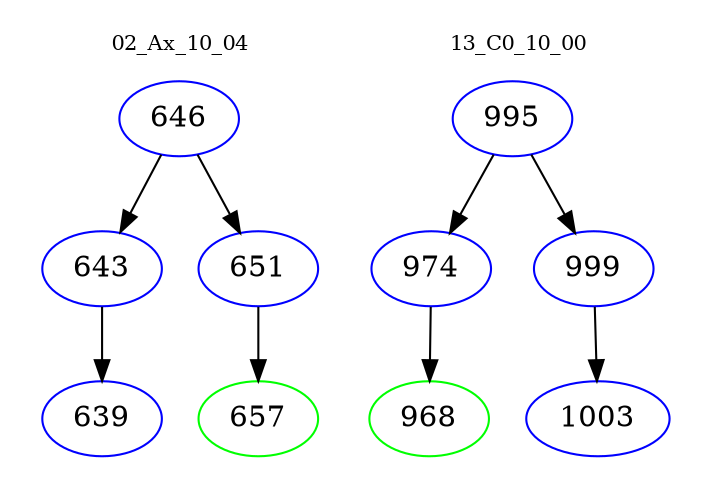 digraph{
subgraph cluster_0 {
color = white
label = "02_Ax_10_04";
fontsize=10;
T0_646 [label="646", color="blue"]
T0_646 -> T0_643 [color="black"]
T0_643 [label="643", color="blue"]
T0_643 -> T0_639 [color="black"]
T0_639 [label="639", color="blue"]
T0_646 -> T0_651 [color="black"]
T0_651 [label="651", color="blue"]
T0_651 -> T0_657 [color="black"]
T0_657 [label="657", color="green"]
}
subgraph cluster_1 {
color = white
label = "13_C0_10_00";
fontsize=10;
T1_995 [label="995", color="blue"]
T1_995 -> T1_974 [color="black"]
T1_974 [label="974", color="blue"]
T1_974 -> T1_968 [color="black"]
T1_968 [label="968", color="green"]
T1_995 -> T1_999 [color="black"]
T1_999 [label="999", color="blue"]
T1_999 -> T1_1003 [color="black"]
T1_1003 [label="1003", color="blue"]
}
}
